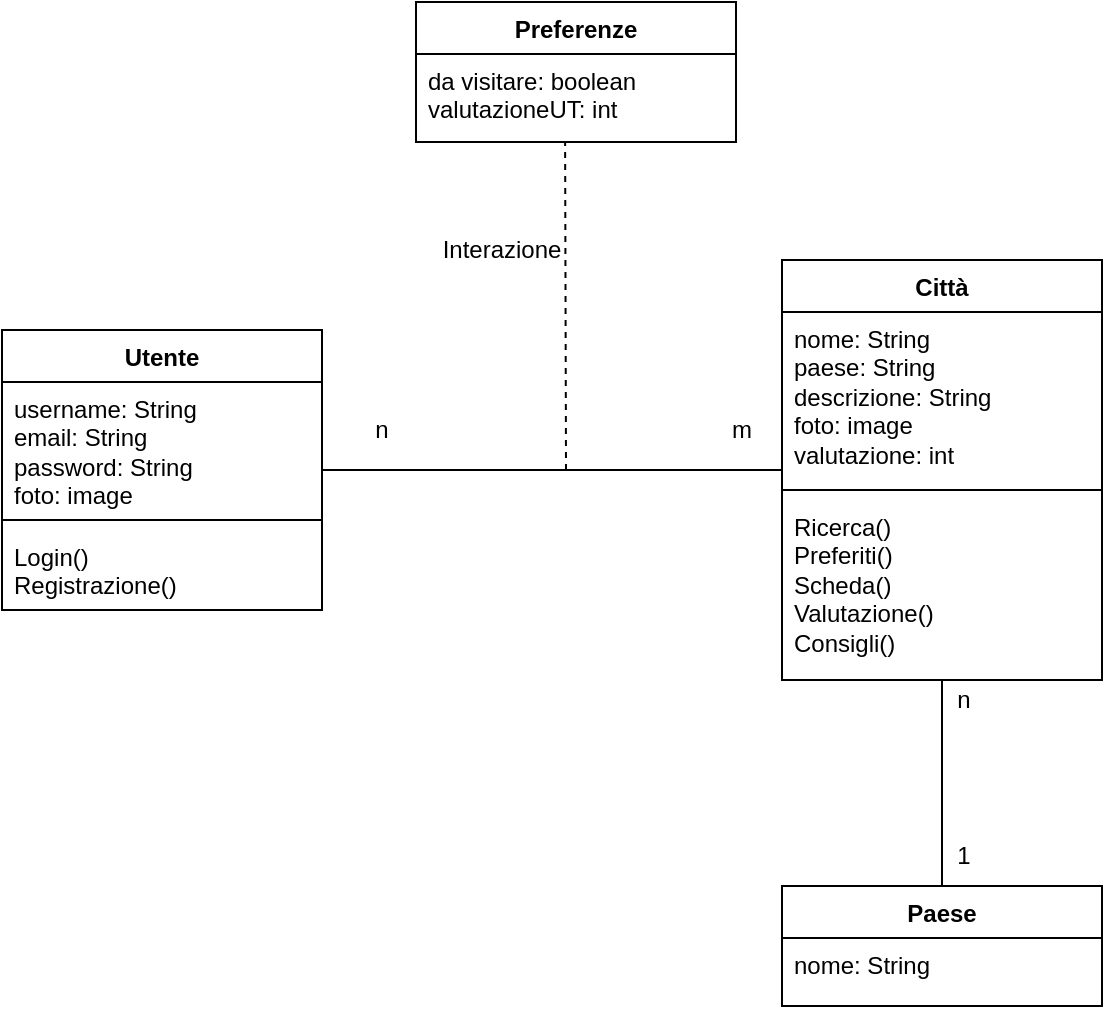 <mxfile version="21.2.1" type="device">
  <diagram id="C5RBs43oDa-KdzZeNtuy" name="Page-1">
    <mxGraphModel dx="1120" dy="444" grid="1" gridSize="10" guides="1" tooltips="1" connect="1" arrows="1" fold="1" page="1" pageScale="1" pageWidth="827" pageHeight="1169" math="0" shadow="0">
      <root>
        <mxCell id="WIyWlLk6GJQsqaUBKTNV-0" />
        <mxCell id="WIyWlLk6GJQsqaUBKTNV-1" parent="WIyWlLk6GJQsqaUBKTNV-0" />
        <mxCell id="BGGL3VR15cq5By6kFgrP-9" style="edgeStyle=orthogonalEdgeStyle;rounded=0;orthogonalLoop=1;jettySize=auto;html=1;endArrow=none;endFill=0;" parent="WIyWlLk6GJQsqaUBKTNV-1" source="BGGL3VR15cq5By6kFgrP-0" target="BGGL3VR15cq5By6kFgrP-5" edge="1">
          <mxGeometry relative="1" as="geometry" />
        </mxCell>
        <mxCell id="BGGL3VR15cq5By6kFgrP-0" value="Utente" style="swimlane;fontStyle=1;align=center;verticalAlign=top;childLayout=stackLayout;horizontal=1;startSize=26;horizontalStack=0;resizeParent=1;resizeParentMax=0;resizeLast=0;collapsible=1;marginBottom=0;whiteSpace=wrap;html=1;" parent="WIyWlLk6GJQsqaUBKTNV-1" vertex="1">
          <mxGeometry x="139" y="385" width="160" height="140" as="geometry">
            <mxRectangle x="30" y="210" width="100" height="30" as="alternateBounds" />
          </mxGeometry>
        </mxCell>
        <mxCell id="BGGL3VR15cq5By6kFgrP-1" value="username: String&lt;br&gt;email: String&lt;br&gt;password: String&lt;br&gt;foto: image" style="text;strokeColor=none;fillColor=none;align=left;verticalAlign=top;spacingLeft=4;spacingRight=4;overflow=hidden;rotatable=0;points=[[0,0.5],[1,0.5]];portConstraint=eastwest;whiteSpace=wrap;html=1;" parent="BGGL3VR15cq5By6kFgrP-0" vertex="1">
          <mxGeometry y="26" width="160" height="64" as="geometry" />
        </mxCell>
        <mxCell id="BGGL3VR15cq5By6kFgrP-2" value="" style="line;strokeWidth=1;fillColor=none;align=left;verticalAlign=middle;spacingTop=-1;spacingLeft=3;spacingRight=3;rotatable=0;labelPosition=right;points=[];portConstraint=eastwest;strokeColor=inherit;" parent="BGGL3VR15cq5By6kFgrP-0" vertex="1">
          <mxGeometry y="90" width="160" height="10" as="geometry" />
        </mxCell>
        <mxCell id="BGGL3VR15cq5By6kFgrP-3" value="Login()&lt;br&gt;Registrazione()" style="text;strokeColor=none;fillColor=none;align=left;verticalAlign=top;spacingLeft=4;spacingRight=4;overflow=hidden;rotatable=0;points=[[0,0.5],[1,0.5]];portConstraint=eastwest;whiteSpace=wrap;html=1;" parent="BGGL3VR15cq5By6kFgrP-0" vertex="1">
          <mxGeometry y="100" width="160" height="40" as="geometry" />
        </mxCell>
        <mxCell id="BGGL3VR15cq5By6kFgrP-5" value="Città" style="swimlane;fontStyle=1;align=center;verticalAlign=top;childLayout=stackLayout;horizontal=1;startSize=26;horizontalStack=0;resizeParent=1;resizeParentMax=0;resizeLast=0;collapsible=1;marginBottom=0;whiteSpace=wrap;html=1;" parent="WIyWlLk6GJQsqaUBKTNV-1" vertex="1">
          <mxGeometry x="529" y="350" width="160" height="210" as="geometry">
            <mxRectangle x="30" y="210" width="100" height="30" as="alternateBounds" />
          </mxGeometry>
        </mxCell>
        <mxCell id="BGGL3VR15cq5By6kFgrP-6" value="nome: String&lt;br&gt;paese: String&lt;br&gt;descrizione: String&lt;br&gt;foto: image&lt;br&gt;valutazione: int" style="text;strokeColor=none;fillColor=none;align=left;verticalAlign=top;spacingLeft=4;spacingRight=4;overflow=hidden;rotatable=0;points=[[0,0.5],[1,0.5]];portConstraint=eastwest;whiteSpace=wrap;html=1;" parent="BGGL3VR15cq5By6kFgrP-5" vertex="1">
          <mxGeometry y="26" width="160" height="84" as="geometry" />
        </mxCell>
        <mxCell id="BGGL3VR15cq5By6kFgrP-7" value="" style="line;strokeWidth=1;fillColor=none;align=left;verticalAlign=middle;spacingTop=-1;spacingLeft=3;spacingRight=3;rotatable=0;labelPosition=right;points=[];portConstraint=eastwest;strokeColor=inherit;" parent="BGGL3VR15cq5By6kFgrP-5" vertex="1">
          <mxGeometry y="110" width="160" height="10" as="geometry" />
        </mxCell>
        <mxCell id="BGGL3VR15cq5By6kFgrP-8" value="Ricerca()&lt;br&gt;Preferiti()&lt;br&gt;Scheda()&lt;br&gt;Valutazione()&lt;br&gt;Consigli()" style="text;strokeColor=none;fillColor=none;align=left;verticalAlign=top;spacingLeft=4;spacingRight=4;overflow=hidden;rotatable=0;points=[[0,0.5],[1,0.5]];portConstraint=eastwest;whiteSpace=wrap;html=1;" parent="BGGL3VR15cq5By6kFgrP-5" vertex="1">
          <mxGeometry y="120" width="160" height="90" as="geometry" />
        </mxCell>
        <mxCell id="BGGL3VR15cq5By6kFgrP-10" value="n" style="text;html=1;strokeColor=none;fillColor=none;align=center;verticalAlign=middle;whiteSpace=wrap;rounded=0;" parent="WIyWlLk6GJQsqaUBKTNV-1" vertex="1">
          <mxGeometry x="299" y="420" width="60" height="30" as="geometry" />
        </mxCell>
        <mxCell id="BGGL3VR15cq5By6kFgrP-11" value="m" style="text;html=1;strokeColor=none;fillColor=none;align=center;verticalAlign=middle;whiteSpace=wrap;rounded=0;" parent="WIyWlLk6GJQsqaUBKTNV-1" vertex="1">
          <mxGeometry x="479" y="420" width="60" height="30" as="geometry" />
        </mxCell>
        <mxCell id="BGGL3VR15cq5By6kFgrP-12" value="" style="endArrow=none;dashed=1;html=1;rounded=0;entryX=0.466;entryY=1;entryDx=0;entryDy=0;entryPerimeter=0;" parent="WIyWlLk6GJQsqaUBKTNV-1" target="BGGL3VR15cq5By6kFgrP-19" edge="1">
          <mxGeometry width="50" height="50" relative="1" as="geometry">
            <mxPoint x="421" y="455" as="sourcePoint" />
            <mxPoint x="421.04" y="203.988" as="targetPoint" />
          </mxGeometry>
        </mxCell>
        <mxCell id="BGGL3VR15cq5By6kFgrP-17" value="Interazione" style="text;html=1;strokeColor=none;fillColor=none;align=center;verticalAlign=middle;whiteSpace=wrap;rounded=0;" parent="WIyWlLk6GJQsqaUBKTNV-1" vertex="1">
          <mxGeometry x="359" y="330" width="60" height="30" as="geometry" />
        </mxCell>
        <mxCell id="BGGL3VR15cq5By6kFgrP-18" value="Preferenze" style="swimlane;fontStyle=1;align=center;verticalAlign=top;childLayout=stackLayout;horizontal=1;startSize=26;horizontalStack=0;resizeParent=1;resizeParentMax=0;resizeLast=0;collapsible=1;marginBottom=0;whiteSpace=wrap;html=1;" parent="WIyWlLk6GJQsqaUBKTNV-1" vertex="1">
          <mxGeometry x="346" y="221" width="160" height="70" as="geometry">
            <mxRectangle x="30" y="210" width="100" height="30" as="alternateBounds" />
          </mxGeometry>
        </mxCell>
        <mxCell id="BGGL3VR15cq5By6kFgrP-19" value="da visitare: boolean&lt;br&gt;valutazioneUT: int&lt;br&gt;" style="text;strokeColor=none;fillColor=none;align=left;verticalAlign=top;spacingLeft=4;spacingRight=4;overflow=hidden;rotatable=0;points=[[0,0.5],[1,0.5]];portConstraint=eastwest;whiteSpace=wrap;html=1;" parent="BGGL3VR15cq5By6kFgrP-18" vertex="1">
          <mxGeometry y="26" width="160" height="44" as="geometry" />
        </mxCell>
        <mxCell id="KQfX7ECsEijACpccwJN_-0" value="Paese" style="swimlane;fontStyle=1;align=center;verticalAlign=top;childLayout=stackLayout;horizontal=1;startSize=26;horizontalStack=0;resizeParent=1;resizeParentMax=0;resizeLast=0;collapsible=1;marginBottom=0;whiteSpace=wrap;html=1;" parent="WIyWlLk6GJQsqaUBKTNV-1" vertex="1">
          <mxGeometry x="529" y="663" width="160" height="60" as="geometry">
            <mxRectangle x="30" y="210" width="100" height="30" as="alternateBounds" />
          </mxGeometry>
        </mxCell>
        <mxCell id="KQfX7ECsEijACpccwJN_-1" value="nome: String" style="text;strokeColor=none;fillColor=none;align=left;verticalAlign=top;spacingLeft=4;spacingRight=4;overflow=hidden;rotatable=0;points=[[0,0.5],[1,0.5]];portConstraint=eastwest;whiteSpace=wrap;html=1;" parent="KQfX7ECsEijACpccwJN_-0" vertex="1">
          <mxGeometry y="26" width="160" height="34" as="geometry" />
        </mxCell>
        <mxCell id="KQfX7ECsEijACpccwJN_-4" value="" style="endArrow=none;html=1;rounded=0;exitX=0.5;exitY=0;exitDx=0;exitDy=0;" parent="WIyWlLk6GJQsqaUBKTNV-1" source="KQfX7ECsEijACpccwJN_-0" target="BGGL3VR15cq5By6kFgrP-8" edge="1">
          <mxGeometry width="50" height="50" relative="1" as="geometry">
            <mxPoint x="610" y="580" as="sourcePoint" />
            <mxPoint x="689" y="420" as="targetPoint" />
          </mxGeometry>
        </mxCell>
        <mxCell id="KQfX7ECsEijACpccwJN_-5" value="n" style="text;html=1;strokeColor=none;fillColor=none;align=center;verticalAlign=middle;whiteSpace=wrap;rounded=0;" parent="WIyWlLk6GJQsqaUBKTNV-1" vertex="1">
          <mxGeometry x="590" y="555" width="60" height="30" as="geometry" />
        </mxCell>
        <mxCell id="KQfX7ECsEijACpccwJN_-6" value="1" style="text;html=1;strokeColor=none;fillColor=none;align=center;verticalAlign=middle;whiteSpace=wrap;rounded=0;" parent="WIyWlLk6GJQsqaUBKTNV-1" vertex="1">
          <mxGeometry x="590" y="633" width="60" height="30" as="geometry" />
        </mxCell>
      </root>
    </mxGraphModel>
  </diagram>
</mxfile>
